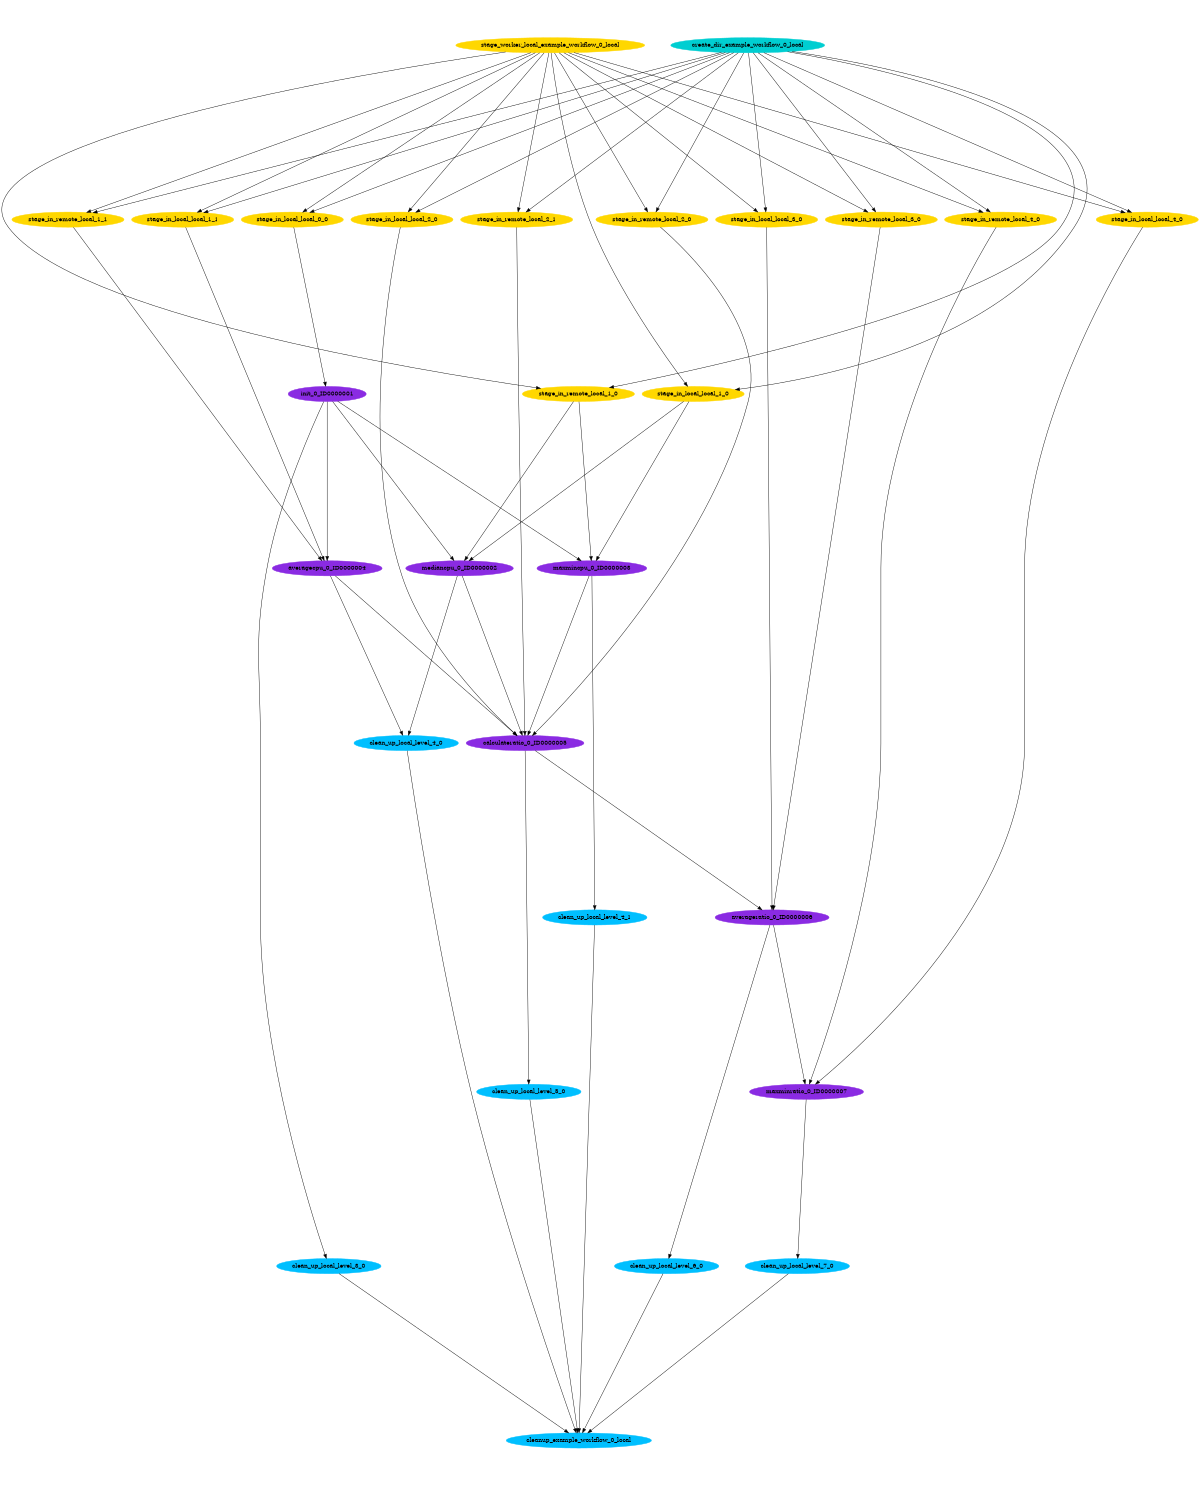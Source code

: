 digraph E {
size="8.0,10.0"
ratio=fill
node [shape=ellipse]
edge [arrowhead=normal, arrowsize=1.0]
	"clean_up_local_level_4_1" [color=deepskyblue,style=filled,label="clean_up_local_level_4_1"]
	"clean_up_local_level_4_0" [color=deepskyblue,style=filled,label="clean_up_local_level_4_0"]
	"averageratio_0_ID0000006" [color=blueviolet,style=filled,label="averageratio_0_ID0000006"]
	"maxminratio_0_ID0000007" [color=blueviolet,style=filled,label="maxminratio_0_ID0000007"]
	"stage_in_local_local_4_0" [color=gold,style=filled,label="stage_in_local_local_4_0"]
	"clean_up_local_level_6_0" [color=deepskyblue,style=filled,label="clean_up_local_level_6_0"]
	"clean_up_local_level_5_0" [color=deepskyblue,style=filled,label="clean_up_local_level_5_0"]
	"calculateratio_0_ID0000005" [color=blueviolet,style=filled,label="calculateratio_0_ID0000005"]
	"mediancpu_0_ID0000002" [color=blueviolet,style=filled,label="mediancpu_0_ID0000002"]
	"stage_in_local_local_0_0" [color=gold,style=filled,label="stage_in_local_local_0_0"]
	"create_dir_example_workflow_0_local" [color=darkturquoise,style=filled,label="create_dir_example_workflow_0_local"]
	"stage_in_remote_local_2_1" [color=gold,style=filled,label="stage_in_remote_local_2_1"]
	"init_0_ID0000001" [color=blueviolet,style=filled,label="init_0_ID0000001"]
	"clean_up_local_level_7_0" [color=deepskyblue,style=filled,label="clean_up_local_level_7_0"]
	"stage_in_local_local_2_0" [color=gold,style=filled,label="stage_in_local_local_2_0"]
	"stage_in_remote_local_1_1" [color=gold,style=filled,label="stage_in_remote_local_1_1"]
	"stage_in_remote_local_1_0" [color=gold,style=filled,label="stage_in_remote_local_1_0"]
	"averagecpu_0_ID0000004" [color=blueviolet,style=filled,label="averagecpu_0_ID0000004"]
	"stage_in_local_local_3_0" [color=gold,style=filled,label="stage_in_local_local_3_0"]
	"stage_worker_local_example_workflow_0_local" [color=gold,style=filled,label="stage_worker_local_example_workflow_0_local"]
	"maxmincpu_0_ID0000003" [color=blueviolet,style=filled,label="maxmincpu_0_ID0000003"]
	"stage_in_local_local_1_1" [color=gold,style=filled,label="stage_in_local_local_1_1"]
	"clean_up_local_level_3_0" [color=deepskyblue,style=filled,label="clean_up_local_level_3_0"]
	"stage_in_local_local_1_0" [color=gold,style=filled,label="stage_in_local_local_1_0"]
	"cleanup_example_workflow_0_local" [color=deepskyblue,style=filled,label="cleanup_example_workflow_0_local"]
	"stage_in_remote_local_4_0" [color=gold,style=filled,label="stage_in_remote_local_4_0"]
	"stage_in_remote_local_2_0" [color=gold,style=filled,label="stage_in_remote_local_2_0"]
	"stage_in_remote_local_3_0" [color=gold,style=filled,label="stage_in_remote_local_3_0"]

	"clean_up_local_level_4_1" -> "cleanup_example_workflow_0_local"
	"clean_up_local_level_4_0" -> "cleanup_example_workflow_0_local"
	"averageratio_0_ID0000006" -> "maxminratio_0_ID0000007"
	"averageratio_0_ID0000006" -> "clean_up_local_level_6_0"
	"maxminratio_0_ID0000007" -> "clean_up_local_level_7_0"
	"stage_in_local_local_4_0" -> "maxminratio_0_ID0000007"
	"clean_up_local_level_6_0" -> "cleanup_example_workflow_0_local"
	"clean_up_local_level_5_0" -> "cleanup_example_workflow_0_local"
	"calculateratio_0_ID0000005" -> "averageratio_0_ID0000006"
	"calculateratio_0_ID0000005" -> "clean_up_local_level_5_0"
	"mediancpu_0_ID0000002" -> "clean_up_local_level_4_0"
	"mediancpu_0_ID0000002" -> "calculateratio_0_ID0000005"
	"stage_in_local_local_0_0" -> "init_0_ID0000001"
	"create_dir_example_workflow_0_local" -> "stage_in_local_local_0_0"
	"create_dir_example_workflow_0_local" -> "stage_in_remote_local_2_1"
	"create_dir_example_workflow_0_local" -> "stage_in_local_local_1_1"
	"create_dir_example_workflow_0_local" -> "stage_in_local_local_4_0"
	"create_dir_example_workflow_0_local" -> "stage_in_local_local_1_0"
	"create_dir_example_workflow_0_local" -> "stage_in_local_local_2_0"
	"create_dir_example_workflow_0_local" -> "stage_in_remote_local_1_1"
	"create_dir_example_workflow_0_local" -> "stage_in_remote_local_1_0"
	"create_dir_example_workflow_0_local" -> "stage_in_remote_local_4_0"
	"create_dir_example_workflow_0_local" -> "stage_in_local_local_3_0"
	"create_dir_example_workflow_0_local" -> "stage_in_remote_local_2_0"
	"create_dir_example_workflow_0_local" -> "stage_in_remote_local_3_0"
	"stage_in_remote_local_2_1" -> "calculateratio_0_ID0000005"
	"init_0_ID0000001" -> "mediancpu_0_ID0000002"
	"init_0_ID0000001" -> "clean_up_local_level_3_0"
	"init_0_ID0000001" -> "averagecpu_0_ID0000004"
	"init_0_ID0000001" -> "maxmincpu_0_ID0000003"
	"clean_up_local_level_7_0" -> "cleanup_example_workflow_0_local"
	"stage_in_local_local_2_0" -> "calculateratio_0_ID0000005"
	"stage_in_remote_local_1_1" -> "averagecpu_0_ID0000004"
	"stage_in_remote_local_1_0" -> "mediancpu_0_ID0000002"
	"stage_in_remote_local_1_0" -> "maxmincpu_0_ID0000003"
	"averagecpu_0_ID0000004" -> "clean_up_local_level_4_0"
	"averagecpu_0_ID0000004" -> "calculateratio_0_ID0000005"
	"stage_in_local_local_3_0" -> "averageratio_0_ID0000006"
	"stage_worker_local_example_workflow_0_local" -> "stage_in_local_local_0_0"
	"stage_worker_local_example_workflow_0_local" -> "stage_in_remote_local_2_1"
	"stage_worker_local_example_workflow_0_local" -> "stage_in_local_local_1_1"
	"stage_worker_local_example_workflow_0_local" -> "stage_in_local_local_4_0"
	"stage_worker_local_example_workflow_0_local" -> "stage_in_local_local_1_0"
	"stage_worker_local_example_workflow_0_local" -> "stage_in_local_local_2_0"
	"stage_worker_local_example_workflow_0_local" -> "stage_in_remote_local_1_1"
	"stage_worker_local_example_workflow_0_local" -> "stage_in_remote_local_4_0"
	"stage_worker_local_example_workflow_0_local" -> "stage_in_remote_local_1_0"
	"stage_worker_local_example_workflow_0_local" -> "stage_in_local_local_3_0"
	"stage_worker_local_example_workflow_0_local" -> "stage_in_remote_local_2_0"
	"stage_worker_local_example_workflow_0_local" -> "stage_in_remote_local_3_0"
	"maxmincpu_0_ID0000003" -> "clean_up_local_level_4_1"
	"maxmincpu_0_ID0000003" -> "calculateratio_0_ID0000005"
	"stage_in_local_local_1_1" -> "averagecpu_0_ID0000004"
	"clean_up_local_level_3_0" -> "cleanup_example_workflow_0_local"
	"stage_in_local_local_1_0" -> "mediancpu_0_ID0000002"
	"stage_in_local_local_1_0" -> "maxmincpu_0_ID0000003"
	"stage_in_remote_local_4_0" -> "maxminratio_0_ID0000007"
	"stage_in_remote_local_2_0" -> "calculateratio_0_ID0000005"
	"stage_in_remote_local_3_0" -> "averageratio_0_ID0000006"
}

